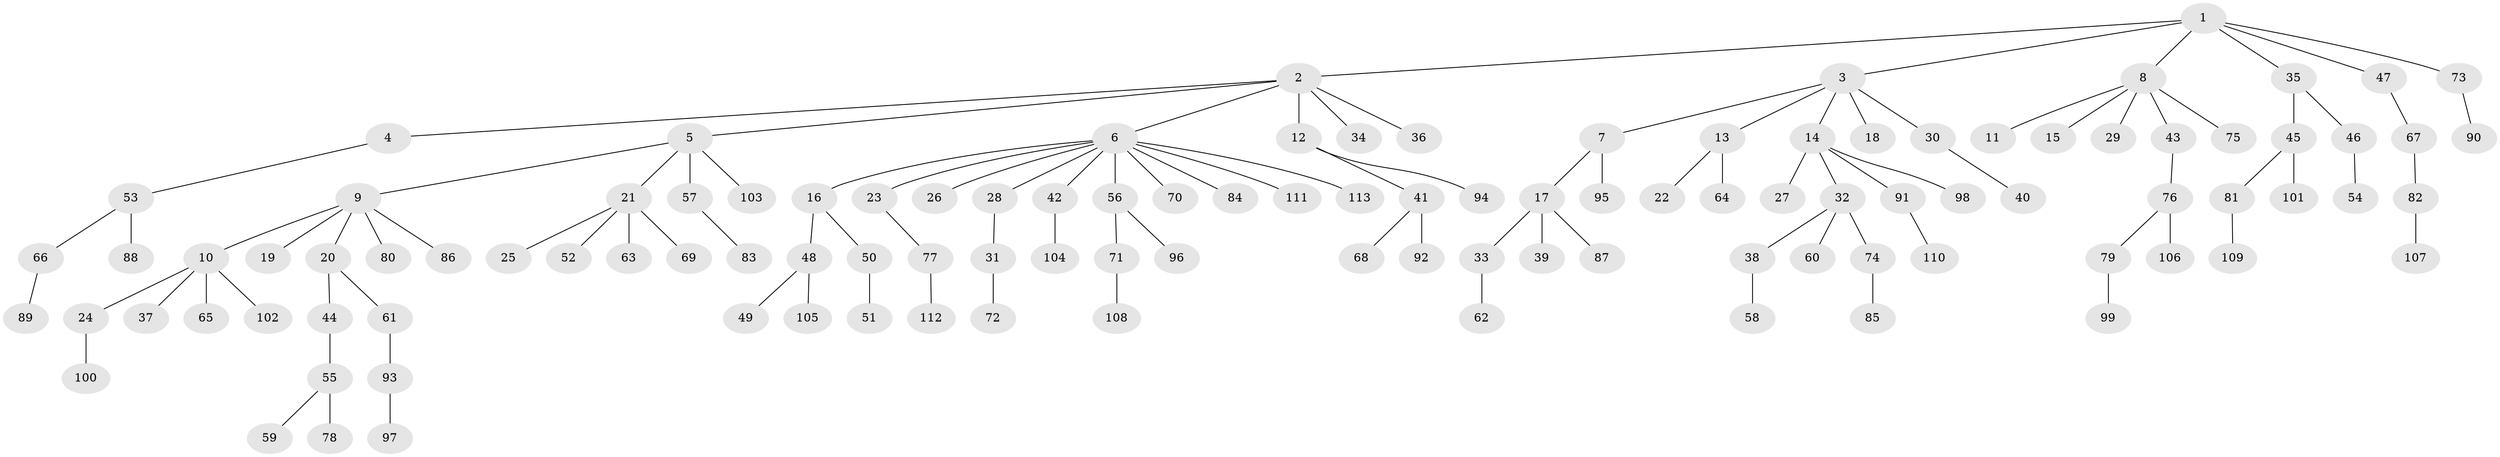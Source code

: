 // Generated by graph-tools (version 1.1) at 2025/36/03/09/25 02:36:41]
// undirected, 113 vertices, 112 edges
graph export_dot {
graph [start="1"]
  node [color=gray90,style=filled];
  1;
  2;
  3;
  4;
  5;
  6;
  7;
  8;
  9;
  10;
  11;
  12;
  13;
  14;
  15;
  16;
  17;
  18;
  19;
  20;
  21;
  22;
  23;
  24;
  25;
  26;
  27;
  28;
  29;
  30;
  31;
  32;
  33;
  34;
  35;
  36;
  37;
  38;
  39;
  40;
  41;
  42;
  43;
  44;
  45;
  46;
  47;
  48;
  49;
  50;
  51;
  52;
  53;
  54;
  55;
  56;
  57;
  58;
  59;
  60;
  61;
  62;
  63;
  64;
  65;
  66;
  67;
  68;
  69;
  70;
  71;
  72;
  73;
  74;
  75;
  76;
  77;
  78;
  79;
  80;
  81;
  82;
  83;
  84;
  85;
  86;
  87;
  88;
  89;
  90;
  91;
  92;
  93;
  94;
  95;
  96;
  97;
  98;
  99;
  100;
  101;
  102;
  103;
  104;
  105;
  106;
  107;
  108;
  109;
  110;
  111;
  112;
  113;
  1 -- 2;
  1 -- 3;
  1 -- 8;
  1 -- 35;
  1 -- 47;
  1 -- 73;
  2 -- 4;
  2 -- 5;
  2 -- 6;
  2 -- 12;
  2 -- 34;
  2 -- 36;
  3 -- 7;
  3 -- 13;
  3 -- 14;
  3 -- 18;
  3 -- 30;
  4 -- 53;
  5 -- 9;
  5 -- 21;
  5 -- 57;
  5 -- 103;
  6 -- 16;
  6 -- 23;
  6 -- 26;
  6 -- 28;
  6 -- 42;
  6 -- 56;
  6 -- 70;
  6 -- 84;
  6 -- 111;
  6 -- 113;
  7 -- 17;
  7 -- 95;
  8 -- 11;
  8 -- 15;
  8 -- 29;
  8 -- 43;
  8 -- 75;
  9 -- 10;
  9 -- 19;
  9 -- 20;
  9 -- 80;
  9 -- 86;
  10 -- 24;
  10 -- 37;
  10 -- 65;
  10 -- 102;
  12 -- 41;
  12 -- 94;
  13 -- 22;
  13 -- 64;
  14 -- 27;
  14 -- 32;
  14 -- 91;
  14 -- 98;
  16 -- 48;
  16 -- 50;
  17 -- 33;
  17 -- 39;
  17 -- 87;
  20 -- 44;
  20 -- 61;
  21 -- 25;
  21 -- 52;
  21 -- 63;
  21 -- 69;
  23 -- 77;
  24 -- 100;
  28 -- 31;
  30 -- 40;
  31 -- 72;
  32 -- 38;
  32 -- 60;
  32 -- 74;
  33 -- 62;
  35 -- 45;
  35 -- 46;
  38 -- 58;
  41 -- 68;
  41 -- 92;
  42 -- 104;
  43 -- 76;
  44 -- 55;
  45 -- 81;
  45 -- 101;
  46 -- 54;
  47 -- 67;
  48 -- 49;
  48 -- 105;
  50 -- 51;
  53 -- 66;
  53 -- 88;
  55 -- 59;
  55 -- 78;
  56 -- 71;
  56 -- 96;
  57 -- 83;
  61 -- 93;
  66 -- 89;
  67 -- 82;
  71 -- 108;
  73 -- 90;
  74 -- 85;
  76 -- 79;
  76 -- 106;
  77 -- 112;
  79 -- 99;
  81 -- 109;
  82 -- 107;
  91 -- 110;
  93 -- 97;
}
